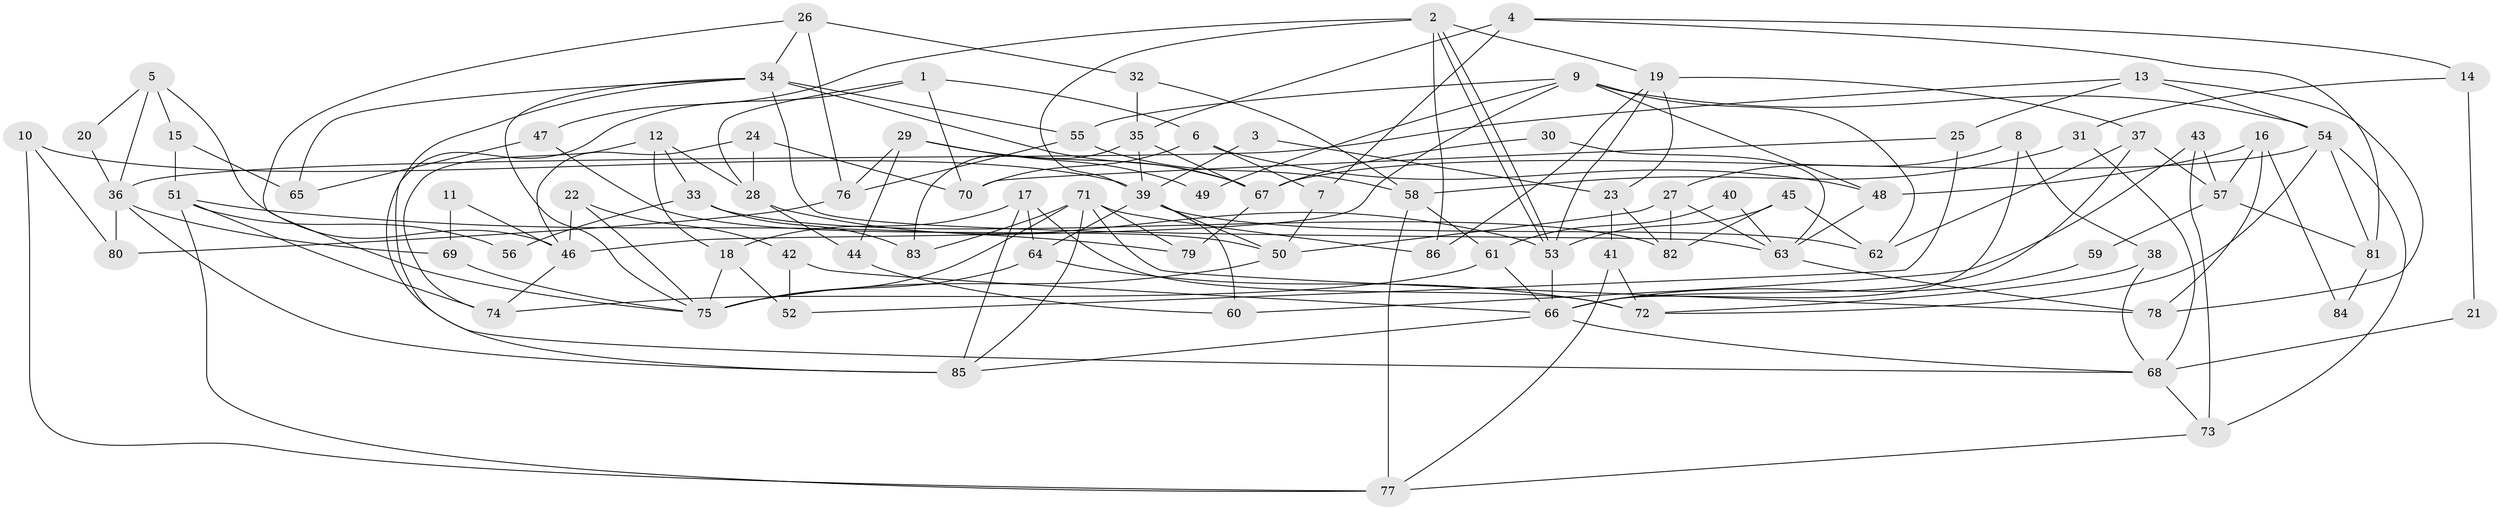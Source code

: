 // Generated by graph-tools (version 1.1) at 2025/26/03/09/25 03:26:10]
// undirected, 86 vertices, 172 edges
graph export_dot {
graph [start="1"]
  node [color=gray90,style=filled];
  1;
  2;
  3;
  4;
  5;
  6;
  7;
  8;
  9;
  10;
  11;
  12;
  13;
  14;
  15;
  16;
  17;
  18;
  19;
  20;
  21;
  22;
  23;
  24;
  25;
  26;
  27;
  28;
  29;
  30;
  31;
  32;
  33;
  34;
  35;
  36;
  37;
  38;
  39;
  40;
  41;
  42;
  43;
  44;
  45;
  46;
  47;
  48;
  49;
  50;
  51;
  52;
  53;
  54;
  55;
  56;
  57;
  58;
  59;
  60;
  61;
  62;
  63;
  64;
  65;
  66;
  67;
  68;
  69;
  70;
  71;
  72;
  73;
  74;
  75;
  76;
  77;
  78;
  79;
  80;
  81;
  82;
  83;
  84;
  85;
  86;
  1 -- 28;
  1 -- 70;
  1 -- 6;
  1 -- 85;
  2 -- 53;
  2 -- 53;
  2 -- 19;
  2 -- 39;
  2 -- 47;
  2 -- 86;
  3 -- 39;
  3 -- 23;
  4 -- 81;
  4 -- 35;
  4 -- 7;
  4 -- 14;
  5 -- 36;
  5 -- 46;
  5 -- 15;
  5 -- 20;
  6 -- 7;
  6 -- 48;
  6 -- 70;
  7 -- 50;
  8 -- 27;
  8 -- 66;
  8 -- 38;
  9 -- 48;
  9 -- 55;
  9 -- 46;
  9 -- 49;
  9 -- 54;
  9 -- 62;
  10 -- 77;
  10 -- 39;
  10 -- 80;
  11 -- 46;
  11 -- 69;
  12 -- 18;
  12 -- 33;
  12 -- 28;
  12 -- 74;
  13 -- 36;
  13 -- 54;
  13 -- 25;
  13 -- 78;
  14 -- 31;
  14 -- 21;
  15 -- 51;
  15 -- 65;
  16 -- 48;
  16 -- 78;
  16 -- 57;
  16 -- 84;
  17 -- 85;
  17 -- 64;
  17 -- 18;
  17 -- 72;
  18 -- 75;
  18 -- 52;
  19 -- 37;
  19 -- 53;
  19 -- 23;
  19 -- 86;
  20 -- 36;
  21 -- 68;
  22 -- 46;
  22 -- 75;
  22 -- 42;
  23 -- 82;
  23 -- 41;
  24 -- 70;
  24 -- 28;
  24 -- 46;
  25 -- 52;
  25 -- 70;
  26 -- 75;
  26 -- 76;
  26 -- 32;
  26 -- 34;
  27 -- 63;
  27 -- 50;
  27 -- 82;
  28 -- 53;
  28 -- 44;
  29 -- 44;
  29 -- 67;
  29 -- 49;
  29 -- 76;
  30 -- 63;
  30 -- 67;
  31 -- 58;
  31 -- 68;
  32 -- 35;
  32 -- 58;
  33 -- 83;
  33 -- 82;
  33 -- 56;
  34 -- 68;
  34 -- 55;
  34 -- 63;
  34 -- 65;
  34 -- 67;
  34 -- 75;
  35 -- 39;
  35 -- 67;
  35 -- 83;
  36 -- 85;
  36 -- 80;
  36 -- 69;
  37 -- 66;
  37 -- 62;
  37 -- 57;
  38 -- 72;
  38 -- 68;
  39 -- 50;
  39 -- 60;
  39 -- 62;
  39 -- 64;
  40 -- 61;
  40 -- 63;
  41 -- 72;
  41 -- 77;
  42 -- 66;
  42 -- 52;
  43 -- 73;
  43 -- 57;
  43 -- 60;
  44 -- 60;
  45 -- 62;
  45 -- 53;
  45 -- 82;
  46 -- 74;
  47 -- 65;
  47 -- 50;
  48 -- 63;
  50 -- 75;
  51 -- 79;
  51 -- 74;
  51 -- 56;
  51 -- 77;
  53 -- 66;
  54 -- 73;
  54 -- 67;
  54 -- 72;
  54 -- 81;
  55 -- 58;
  55 -- 76;
  57 -- 59;
  57 -- 81;
  58 -- 77;
  58 -- 61;
  59 -- 66;
  61 -- 74;
  61 -- 66;
  63 -- 78;
  64 -- 72;
  64 -- 75;
  66 -- 85;
  66 -- 68;
  67 -- 79;
  68 -- 73;
  69 -- 75;
  71 -- 75;
  71 -- 86;
  71 -- 78;
  71 -- 79;
  71 -- 83;
  71 -- 85;
  73 -- 77;
  76 -- 80;
  81 -- 84;
}
